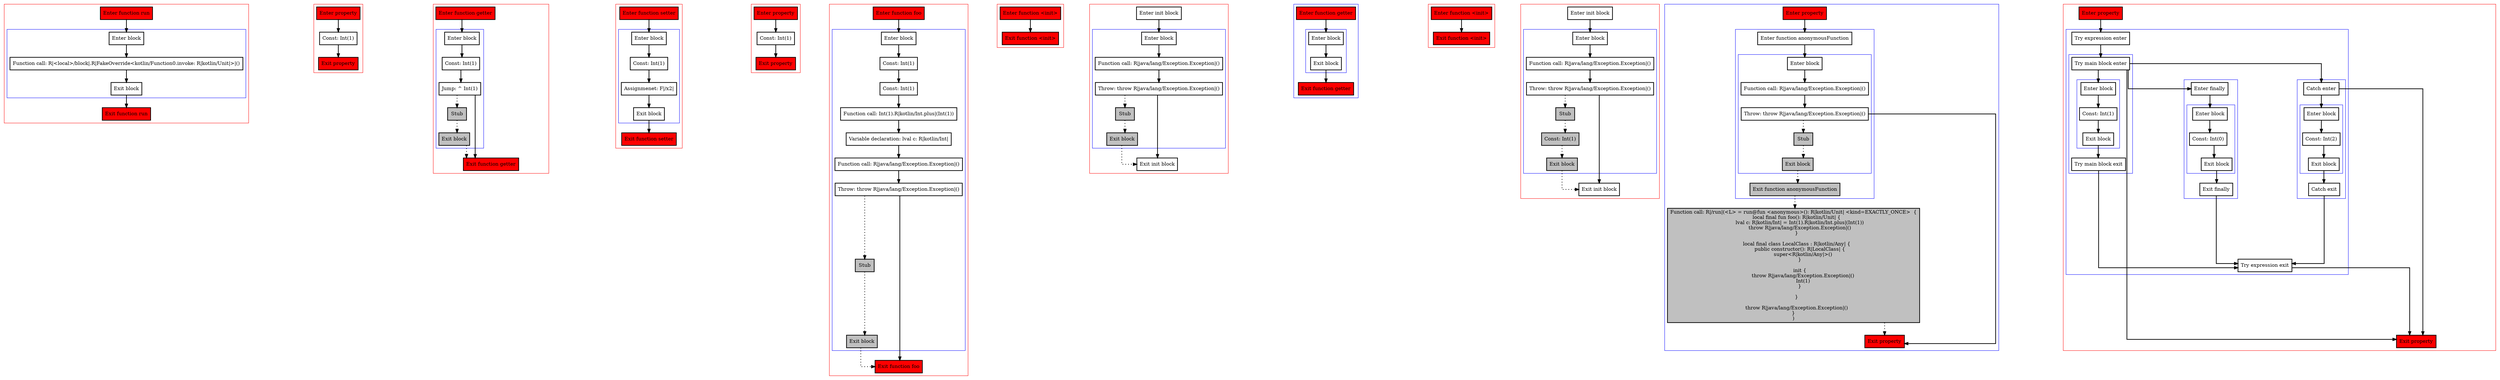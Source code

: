 digraph propertiesAndInitBlocks_kt {
  graph [splines=ortho nodesep=3]
  node [shape=box penwidth=2]
  edge [penwidth=2]

  subgraph cluster_0 {
    color=red
    0 [label="Enter function run" style="filled" fillcolor=red];
    subgraph cluster_1 {
      color=blue
      1 [label="Enter block"];
      2 [label="Function call: R|<local>/block|.R|FakeOverride<kotlin/Function0.invoke: R|kotlin/Unit|>|()"];
      3 [label="Exit block"];
    }
    4 [label="Exit function run" style="filled" fillcolor=red];
  }

  0 -> {1};
  1 -> {2};
  2 -> {3};
  3 -> {4};

  subgraph cluster_2 {
    color=red
    5 [label="Enter property" style="filled" fillcolor=red];
    6 [label="Const: Int(1)"];
    7 [label="Exit property" style="filled" fillcolor=red];
  }

  5 -> {6};
  6 -> {7};

  subgraph cluster_3 {
    color=red
    8 [label="Enter function getter" style="filled" fillcolor=red];
    subgraph cluster_4 {
      color=blue
      9 [label="Enter block"];
      10 [label="Const: Int(1)"];
      11 [label="Jump: ^ Int(1)"];
      12 [label="Stub" style="filled" fillcolor=gray];
      13 [label="Exit block" style="filled" fillcolor=gray];
    }
    14 [label="Exit function getter" style="filled" fillcolor=red];
  }

  8 -> {9};
  9 -> {10};
  10 -> {11};
  11 -> {14};
  11 -> {12} [style=dotted];
  12 -> {13} [style=dotted];
  13 -> {14} [style=dotted];

  subgraph cluster_5 {
    color=red
    15 [label="Enter function setter" style="filled" fillcolor=red];
    subgraph cluster_6 {
      color=blue
      16 [label="Enter block"];
      17 [label="Const: Int(1)"];
      18 [label="Assignmenet: F|/x2|"];
      19 [label="Exit block"];
    }
    20 [label="Exit function setter" style="filled" fillcolor=red];
  }

  15 -> {16};
  16 -> {17};
  17 -> {18};
  18 -> {19};
  19 -> {20};

  subgraph cluster_7 {
    color=red
    21 [label="Enter property" style="filled" fillcolor=red];
    22 [label="Const: Int(1)"];
    23 [label="Exit property" style="filled" fillcolor=red];
  }

  21 -> {22};
  22 -> {23};

  subgraph cluster_8 {
    color=red
    24 [label="Enter function foo" style="filled" fillcolor=red];
    subgraph cluster_9 {
      color=blue
      25 [label="Enter block"];
      26 [label="Const: Int(1)"];
      27 [label="Const: Int(1)"];
      28 [label="Function call: Int(1).R|kotlin/Int.plus|(Int(1))"];
      29 [label="Variable declaration: lval c: R|kotlin/Int|"];
      30 [label="Function call: R|java/lang/Exception.Exception|()"];
      31 [label="Throw: throw R|java/lang/Exception.Exception|()"];
      32 [label="Stub" style="filled" fillcolor=gray];
      33 [label="Exit block" style="filled" fillcolor=gray];
    }
    34 [label="Exit function foo" style="filled" fillcolor=red];
  }

  24 -> {25};
  25 -> {26};
  26 -> {27};
  27 -> {28};
  28 -> {29};
  29 -> {30};
  30 -> {31};
  31 -> {34};
  31 -> {32} [style=dotted];
  32 -> {33} [style=dotted];
  33 -> {34} [style=dotted];

  subgraph cluster_10 {
    color=red
    35 [label="Enter function <init>" style="filled" fillcolor=red];
    36 [label="Exit function <init>" style="filled" fillcolor=red];
  }

  35 -> {36};

  subgraph cluster_11 {
    color=red
    37 [label="Enter init block"];
    subgraph cluster_12 {
      color=blue
      38 [label="Enter block"];
      39 [label="Function call: R|java/lang/Exception.Exception|()"];
      40 [label="Throw: throw R|java/lang/Exception.Exception|()"];
      41 [label="Stub" style="filled" fillcolor=gray];
      42 [label="Exit block" style="filled" fillcolor=gray];
    }
    43 [label="Exit init block"];
  }
  subgraph cluster_13 {
    color=blue
    44 [label="Enter function getter" style="filled" fillcolor=red];
    subgraph cluster_14 {
      color=blue
      45 [label="Enter block"];
      46 [label="Exit block"];
    }
    47 [label="Exit function getter" style="filled" fillcolor=red];
  }

  37 -> {38};
  38 -> {39};
  39 -> {40};
  40 -> {43};
  40 -> {41} [style=dotted];
  41 -> {42} [style=dotted];
  42 -> {43} [style=dotted];
  44 -> {45};
  45 -> {46};
  46 -> {47};

  subgraph cluster_15 {
    color=red
    48 [label="Enter function <init>" style="filled" fillcolor=red];
    49 [label="Exit function <init>" style="filled" fillcolor=red];
  }

  48 -> {49};

  subgraph cluster_16 {
    color=red
    50 [label="Enter init block"];
    subgraph cluster_17 {
      color=blue
      51 [label="Enter block"];
      52 [label="Function call: R|java/lang/Exception.Exception|()"];
      53 [label="Throw: throw R|java/lang/Exception.Exception|()"];
      54 [label="Stub" style="filled" fillcolor=gray];
      55 [label="Const: Int(1)" style="filled" fillcolor=gray];
      56 [label="Exit block" style="filled" fillcolor=gray];
    }
    57 [label="Exit init block"];
  }
  subgraph cluster_18 {
    color=blue
    58 [label="Enter property" style="filled" fillcolor=red];
    subgraph cluster_19 {
      color=blue
      59 [label="Enter function anonymousFunction"];
      subgraph cluster_20 {
        color=blue
        60 [label="Enter block"];
        61 [label="Function call: R|java/lang/Exception.Exception|()"];
        62 [label="Throw: throw R|java/lang/Exception.Exception|()"];
        63 [label="Stub" style="filled" fillcolor=gray];
        64 [label="Exit block" style="filled" fillcolor=gray];
      }
      65 [label="Exit function anonymousFunction" style="filled" fillcolor=gray];
    }
    66 [label="Function call: R|/run|(<L> = run@fun <anonymous>(): R|kotlin/Unit| <kind=EXACTLY_ONCE>  {
    local final fun foo(): R|kotlin/Unit| {
        lval c: R|kotlin/Int| = Int(1).R|kotlin/Int.plus|(Int(1))
        throw R|java/lang/Exception.Exception|()
    }

    local final class LocalClass : R|kotlin/Any| {
        public constructor(): R|LocalClass| {
            super<R|kotlin/Any|>()
        }

        init {
            throw R|java/lang/Exception.Exception|()
            Int(1)
        }

    }

    throw R|java/lang/Exception.Exception|()
}
)" style="filled" fillcolor=gray];
    67 [label="Exit property" style="filled" fillcolor=red];
  }

  50 -> {51};
  51 -> {52};
  52 -> {53};
  53 -> {57};
  53 -> {54} [style=dotted];
  54 -> {55} [style=dotted];
  55 -> {56} [style=dotted];
  56 -> {57} [style=dotted];
  58 -> {59};
  59 -> {60};
  60 -> {61};
  61 -> {62};
  62 -> {67};
  62 -> {63} [style=dotted];
  63 -> {64} [style=dotted];
  64 -> {65} [style=dotted];
  65 -> {66} [style=dotted];
  66 -> {67} [style=dotted];

  subgraph cluster_21 {
    color=red
    68 [label="Enter property" style="filled" fillcolor=red];
    subgraph cluster_22 {
      color=blue
      69 [label="Try expression enter"];
      subgraph cluster_23 {
        color=blue
        70 [label="Try main block enter"];
        subgraph cluster_24 {
          color=blue
          71 [label="Enter block"];
          72 [label="Const: Int(1)"];
          73 [label="Exit block"];
        }
        74 [label="Try main block exit"];
      }
      subgraph cluster_25 {
        color=blue
        75 [label="Enter finally"];
        subgraph cluster_26 {
          color=blue
          76 [label="Enter block"];
          77 [label="Const: Int(0)"];
          78 [label="Exit block"];
        }
        79 [label="Exit finally"];
      }
      subgraph cluster_27 {
        color=blue
        80 [label="Catch enter"];
        subgraph cluster_28 {
          color=blue
          81 [label="Enter block"];
          82 [label="Const: Int(2)"];
          83 [label="Exit block"];
        }
        84 [label="Catch exit"];
      }
      85 [label="Try expression exit"];
    }
    86 [label="Exit property" style="filled" fillcolor=red];
  }

  68 -> {69};
  69 -> {70};
  70 -> {86 80 75 71};
  71 -> {72};
  72 -> {73};
  73 -> {74};
  74 -> {85};
  75 -> {76};
  76 -> {77};
  77 -> {78};
  78 -> {79};
  79 -> {85};
  80 -> {86 81};
  81 -> {82};
  82 -> {83};
  83 -> {84};
  84 -> {85};
  85 -> {86};

}
